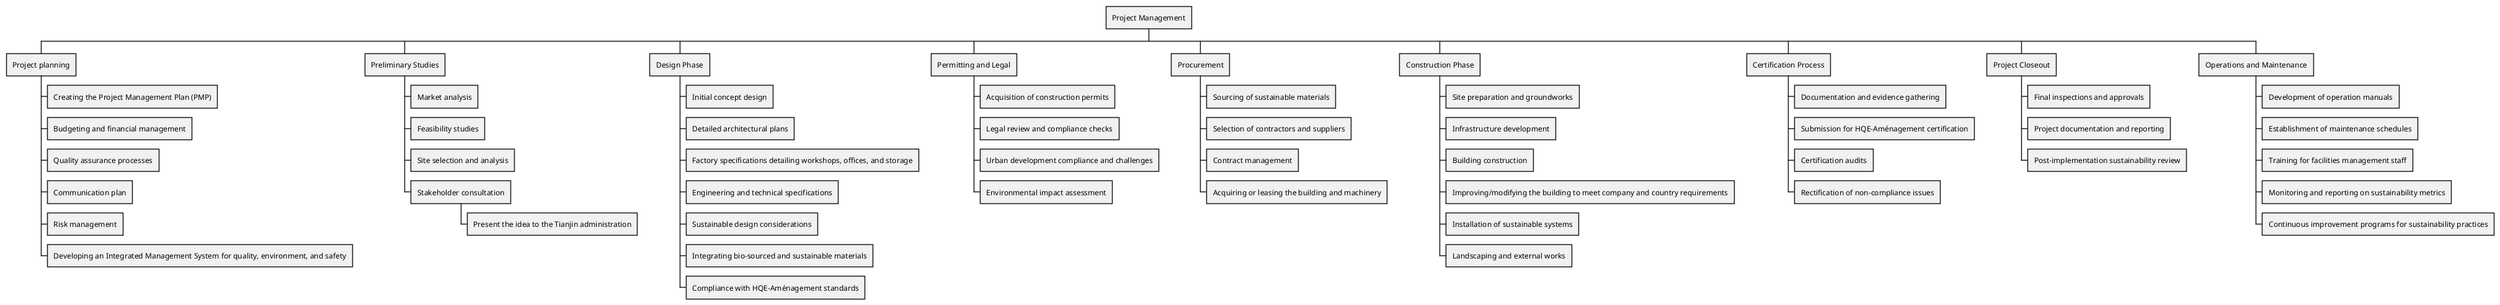 @startwbs wbs
* Project Management
** Project planning
*** Creating the Project Management Plan (PMP)
*** Budgeting and financial management
*** Quality assurance processes
*** Communication plan
*** Risk management
*** Developing an Integrated Management System for quality, environment, and safety
** Preliminary Studies
*** Market analysis
*** Feasibility studies
*** Site selection and analysis
*** Stakeholder consultation
**** Present the idea to the Tianjin administration
** Design Phase
*** Initial concept design
*** Detailed architectural plans
*** Factory specifications detailing workshops, offices, and storage
*** Engineering and technical specifications
*** Sustainable design considerations
*** Integrating bio-sourced and sustainable materials
*** Compliance with HQE-Aménagement standards
** Permitting and Legal
*** Acquisition of construction permits
*** Legal review and compliance checks
*** Urban development compliance and challenges
*** Environmental impact assessment
** Procurement
*** Sourcing of sustainable materials
*** Selection of contractors and suppliers
*** Contract management
*** Acquiring or leasing the building and machinery
** Construction Phase
*** Site preparation and groundworks
*** Infrastructure development
*** Building construction
*** Improving/modifying the building to meet company and country requirements
*** Installation of sustainable systems
*** Landscaping and external works
** Certification Process
*** Documentation and evidence gathering
*** Submission for HQE-Aménagement certification
*** Certification audits
*** Rectification of non-compliance issues
** Project Closeout
*** Final inspections and approvals
*** Project documentation and reporting
*** Post-implementation sustainability review
** Operations and Maintenance
*** Development of operation manuals
*** Establishment of maintenance schedules
*** Training for facilities management staff
*** Monitoring and reporting on sustainability metrics
*** Continuous improvement programs for sustainability practices
@endwbs